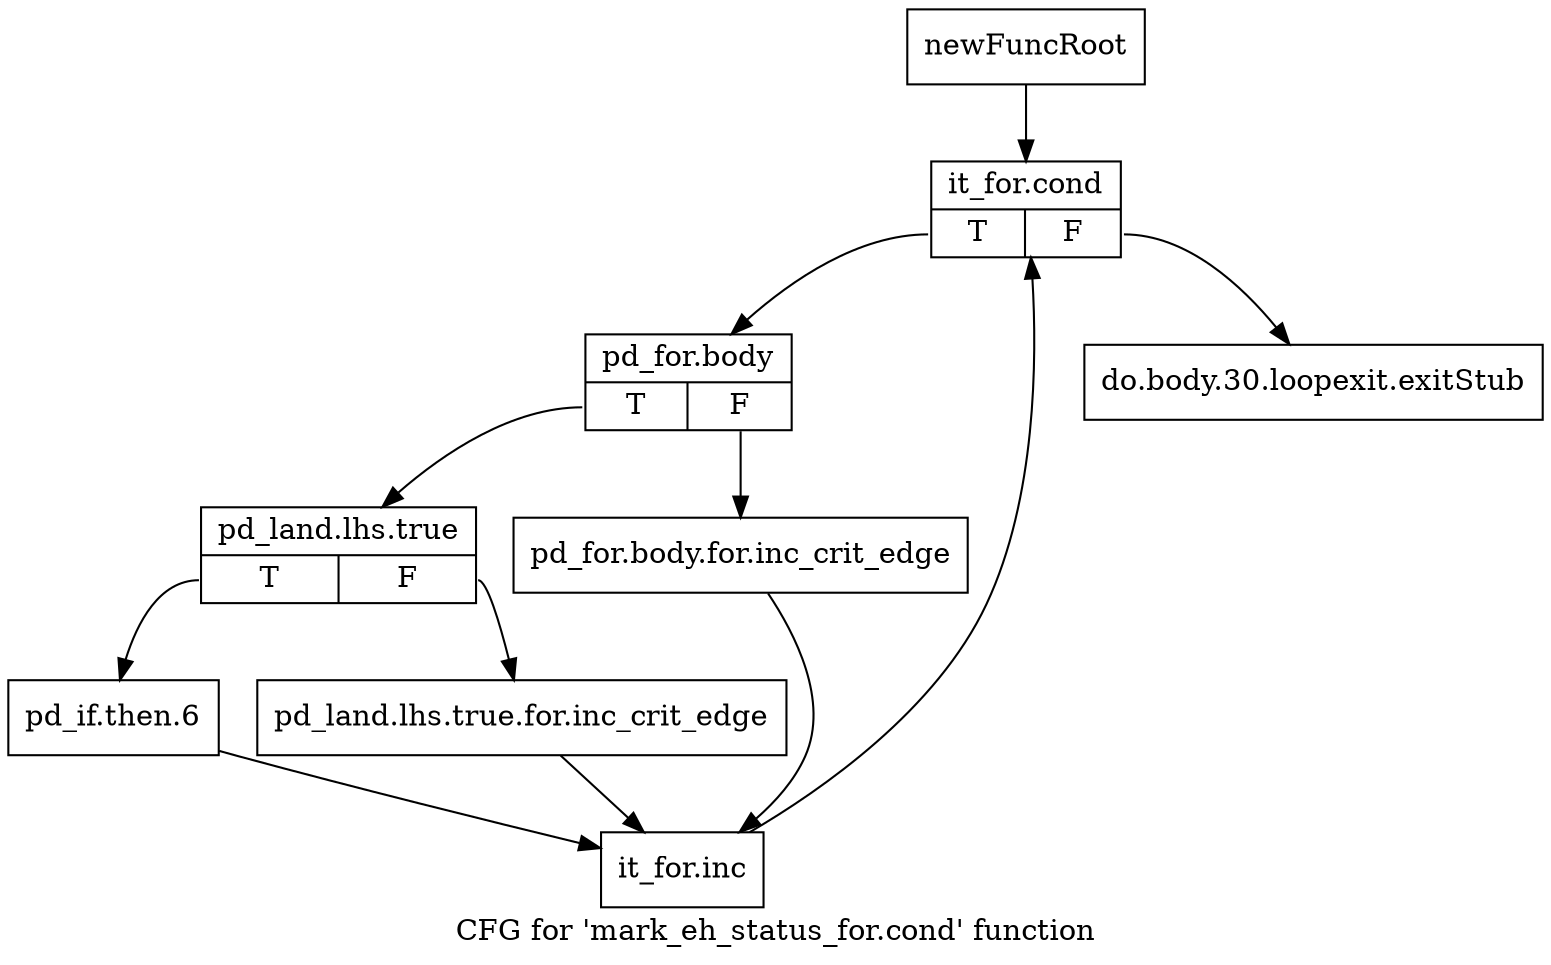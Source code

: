 digraph "CFG for 'mark_eh_status_for.cond' function" {
	label="CFG for 'mark_eh_status_for.cond' function";

	Node0xaca0e10 [shape=record,label="{newFuncRoot}"];
	Node0xaca0e10 -> Node0xaca0eb0;
	Node0xaca0e60 [shape=record,label="{do.body.30.loopexit.exitStub}"];
	Node0xaca0eb0 [shape=record,label="{it_for.cond|{<s0>T|<s1>F}}"];
	Node0xaca0eb0:s0 -> Node0xaca0f00;
	Node0xaca0eb0:s1 -> Node0xaca0e60;
	Node0xaca0f00 [shape=record,label="{pd_for.body|{<s0>T|<s1>F}}"];
	Node0xaca0f00:s0 -> Node0xaca0fa0;
	Node0xaca0f00:s1 -> Node0xaca0f50;
	Node0xaca0f50 [shape=record,label="{pd_for.body.for.inc_crit_edge}"];
	Node0xaca0f50 -> Node0xaca1090;
	Node0xaca0fa0 [shape=record,label="{pd_land.lhs.true|{<s0>T|<s1>F}}"];
	Node0xaca0fa0:s0 -> Node0xaca1040;
	Node0xaca0fa0:s1 -> Node0xaca0ff0;
	Node0xaca0ff0 [shape=record,label="{pd_land.lhs.true.for.inc_crit_edge}"];
	Node0xaca0ff0 -> Node0xaca1090;
	Node0xaca1040 [shape=record,label="{pd_if.then.6}"];
	Node0xaca1040 -> Node0xaca1090;
	Node0xaca1090 [shape=record,label="{it_for.inc}"];
	Node0xaca1090 -> Node0xaca0eb0;
}

